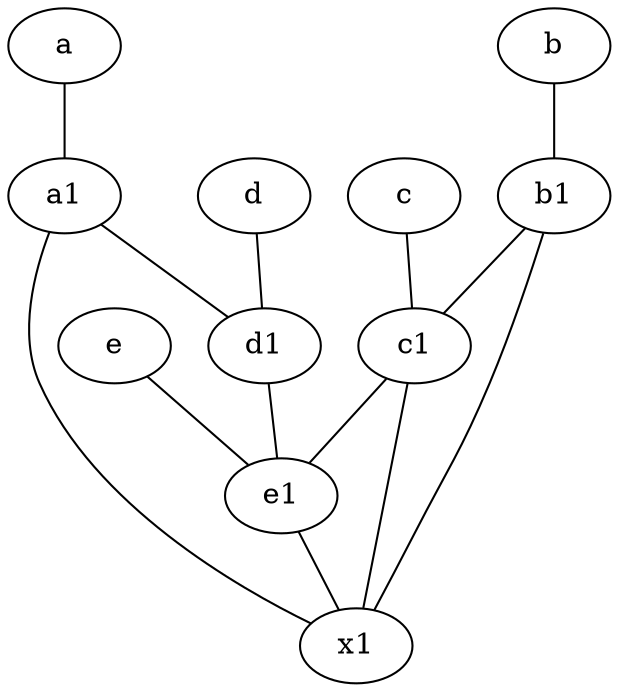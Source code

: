 graph {
	node [labelfontsize=50]
	e1 [labelfontsize=50 pos="7,7!"]
	d [labelfontsize=50 pos="2,5!"]
	a [labelfontsize=50 pos="8,2!"]
	a1 [labelfontsize=50 pos="8,3!"]
	b [labelfontsize=50 pos="10,4!"]
	c1 [labelfontsize=50 pos="4.5,3!"]
	e [labelfontsize=50 pos="7,9!"]
	b1 [labelfontsize=50 pos="9,4!"]
	d1 [labelfontsize=50 pos="3,5!"]
	x1 [labelfontsize=50]
	c [labelfontsize=50 pos="4.5,2!"]
	b1 -- x1
	c -- c1
	a -- a1
	d1 -- e1
	e -- e1
	c1 -- e1
	d -- d1
	e1 -- x1
	a1 -- d1
	c1 -- x1
	b -- b1
	a1 -- x1
	b1 -- c1
}
